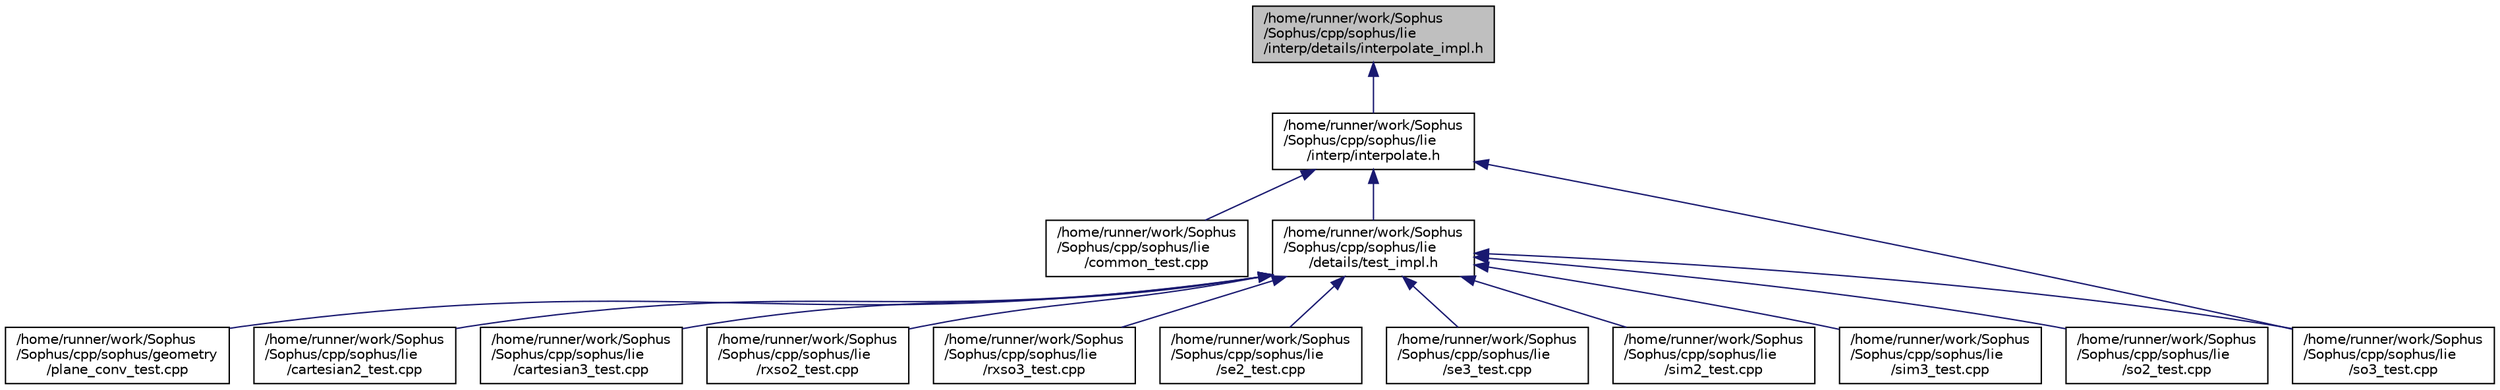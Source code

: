 digraph "/home/runner/work/Sophus/Sophus/cpp/sophus/lie/interp/details/interpolate_impl.h"
{
 // LATEX_PDF_SIZE
  edge [fontname="Helvetica",fontsize="10",labelfontname="Helvetica",labelfontsize="10"];
  node [fontname="Helvetica",fontsize="10",shape=record];
  Node1 [label="/home/runner/work/Sophus\l/Sophus/cpp/sophus/lie\l/interp/details/interpolate_impl.h",height=0.2,width=0.4,color="black", fillcolor="grey75", style="filled", fontcolor="black",tooltip=" "];
  Node1 -> Node2 [dir="back",color="midnightblue",fontsize="10",style="solid",fontname="Helvetica"];
  Node2 [label="/home/runner/work/Sophus\l/Sophus/cpp/sophus/lie\l/interp/interpolate.h",height=0.2,width=0.4,color="black", fillcolor="white", style="filled",URL="$interpolate_8h.html",tooltip=" "];
  Node2 -> Node3 [dir="back",color="midnightblue",fontsize="10",style="solid",fontname="Helvetica"];
  Node3 [label="/home/runner/work/Sophus\l/Sophus/cpp/sophus/lie\l/common_test.cpp",height=0.2,width=0.4,color="black", fillcolor="white", style="filled",URL="$common__test_8cpp.html",tooltip=" "];
  Node2 -> Node4 [dir="back",color="midnightblue",fontsize="10",style="solid",fontname="Helvetica"];
  Node4 [label="/home/runner/work/Sophus\l/Sophus/cpp/sophus/lie\l/details/test_impl.h",height=0.2,width=0.4,color="black", fillcolor="white", style="filled",URL="$lie_2details_2test__impl_8h.html",tooltip=" "];
  Node4 -> Node5 [dir="back",color="midnightblue",fontsize="10",style="solid",fontname="Helvetica"];
  Node5 [label="/home/runner/work/Sophus\l/Sophus/cpp/sophus/geometry\l/plane_conv_test.cpp",height=0.2,width=0.4,color="black", fillcolor="white", style="filled",URL="$plane__conv__test_8cpp.html",tooltip=" "];
  Node4 -> Node6 [dir="back",color="midnightblue",fontsize="10",style="solid",fontname="Helvetica"];
  Node6 [label="/home/runner/work/Sophus\l/Sophus/cpp/sophus/lie\l/cartesian2_test.cpp",height=0.2,width=0.4,color="black", fillcolor="white", style="filled",URL="$cartesian2__test_8cpp.html",tooltip=" "];
  Node4 -> Node7 [dir="back",color="midnightblue",fontsize="10",style="solid",fontname="Helvetica"];
  Node7 [label="/home/runner/work/Sophus\l/Sophus/cpp/sophus/lie\l/cartesian3_test.cpp",height=0.2,width=0.4,color="black", fillcolor="white", style="filled",URL="$cartesian3__test_8cpp.html",tooltip=" "];
  Node4 -> Node8 [dir="back",color="midnightblue",fontsize="10",style="solid",fontname="Helvetica"];
  Node8 [label="/home/runner/work/Sophus\l/Sophus/cpp/sophus/lie\l/rxso2_test.cpp",height=0.2,width=0.4,color="black", fillcolor="white", style="filled",URL="$lie_2rxso2__test_8cpp.html",tooltip=" "];
  Node4 -> Node9 [dir="back",color="midnightblue",fontsize="10",style="solid",fontname="Helvetica"];
  Node9 [label="/home/runner/work/Sophus\l/Sophus/cpp/sophus/lie\l/rxso3_test.cpp",height=0.2,width=0.4,color="black", fillcolor="white", style="filled",URL="$lie_2rxso3__test_8cpp.html",tooltip=" "];
  Node4 -> Node10 [dir="back",color="midnightblue",fontsize="10",style="solid",fontname="Helvetica"];
  Node10 [label="/home/runner/work/Sophus\l/Sophus/cpp/sophus/lie\l/se2_test.cpp",height=0.2,width=0.4,color="black", fillcolor="white", style="filled",URL="$lie_2se2__test_8cpp.html",tooltip=" "];
  Node4 -> Node11 [dir="back",color="midnightblue",fontsize="10",style="solid",fontname="Helvetica"];
  Node11 [label="/home/runner/work/Sophus\l/Sophus/cpp/sophus/lie\l/se3_test.cpp",height=0.2,width=0.4,color="black", fillcolor="white", style="filled",URL="$lie_2se3__test_8cpp.html",tooltip=" "];
  Node4 -> Node12 [dir="back",color="midnightblue",fontsize="10",style="solid",fontname="Helvetica"];
  Node12 [label="/home/runner/work/Sophus\l/Sophus/cpp/sophus/lie\l/sim2_test.cpp",height=0.2,width=0.4,color="black", fillcolor="white", style="filled",URL="$lie_2sim2__test_8cpp.html",tooltip=" "];
  Node4 -> Node13 [dir="back",color="midnightblue",fontsize="10",style="solid",fontname="Helvetica"];
  Node13 [label="/home/runner/work/Sophus\l/Sophus/cpp/sophus/lie\l/sim3_test.cpp",height=0.2,width=0.4,color="black", fillcolor="white", style="filled",URL="$lie_2sim3__test_8cpp.html",tooltip=" "];
  Node4 -> Node14 [dir="back",color="midnightblue",fontsize="10",style="solid",fontname="Helvetica"];
  Node14 [label="/home/runner/work/Sophus\l/Sophus/cpp/sophus/lie\l/so2_test.cpp",height=0.2,width=0.4,color="black", fillcolor="white", style="filled",URL="$lie_2so2__test_8cpp.html",tooltip=" "];
  Node4 -> Node15 [dir="back",color="midnightblue",fontsize="10",style="solid",fontname="Helvetica"];
  Node15 [label="/home/runner/work/Sophus\l/Sophus/cpp/sophus/lie\l/so3_test.cpp",height=0.2,width=0.4,color="black", fillcolor="white", style="filled",URL="$lie_2so3__test_8cpp.html",tooltip=" "];
  Node2 -> Node15 [dir="back",color="midnightblue",fontsize="10",style="solid",fontname="Helvetica"];
}
